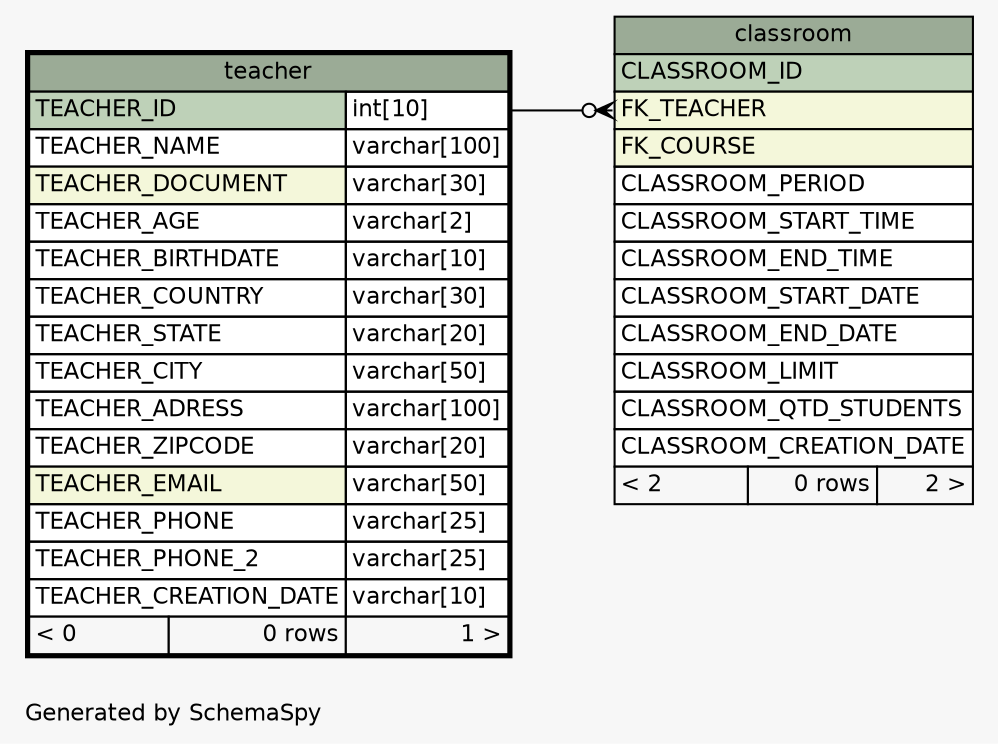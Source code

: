 // dot 7.1.0 on Windows 11 10.0
// SchemaSpy rev 590
digraph "oneDegreeRelationshipsDiagram" {
  graph [
    rankdir="RL"
    bgcolor="#f7f7f7"
    label="\nGenerated by SchemaSpy"
    labeljust="l"
    nodesep="0.18"
    ranksep="0.46"
    fontname="Helvetica"
    fontsize="11"
  ];
  node [
    fontname="Helvetica"
    fontsize="11"
    shape="plaintext"
  ];
  edge [
    arrowsize="0.8"
  ];
  "classroom":"FK_TEACHER":w -> "teacher":"TEACHER_ID.type":e [arrowhead=none dir=back arrowtail=crowodot];
  "classroom" [
    label=<
    <TABLE BORDER="0" CELLBORDER="1" CELLSPACING="0" BGCOLOR="#ffffff">
      <TR><TD COLSPAN="3" BGCOLOR="#9bab96" ALIGN="CENTER">classroom</TD></TR>
      <TR><TD PORT="CLASSROOM_ID" COLSPAN="3" BGCOLOR="#bed1b8" ALIGN="LEFT">CLASSROOM_ID</TD></TR>
      <TR><TD PORT="FK_TEACHER" COLSPAN="3" BGCOLOR="#f4f7da" ALIGN="LEFT">FK_TEACHER</TD></TR>
      <TR><TD PORT="FK_COURSE" COLSPAN="3" BGCOLOR="#f4f7da" ALIGN="LEFT">FK_COURSE</TD></TR>
      <TR><TD PORT="CLASSROOM_PERIOD" COLSPAN="3" ALIGN="LEFT">CLASSROOM_PERIOD</TD></TR>
      <TR><TD PORT="CLASSROOM_START_TIME" COLSPAN="3" ALIGN="LEFT">CLASSROOM_START_TIME</TD></TR>
      <TR><TD PORT="CLASSROOM_END_TIME" COLSPAN="3" ALIGN="LEFT">CLASSROOM_END_TIME</TD></TR>
      <TR><TD PORT="CLASSROOM_START_DATE" COLSPAN="3" ALIGN="LEFT">CLASSROOM_START_DATE</TD></TR>
      <TR><TD PORT="CLASSROOM_END_DATE" COLSPAN="3" ALIGN="LEFT">CLASSROOM_END_DATE</TD></TR>
      <TR><TD PORT="CLASSROOM_LIMIT" COLSPAN="3" ALIGN="LEFT">CLASSROOM_LIMIT</TD></TR>
      <TR><TD PORT="CLASSROOM_QTD_STUDENTS" COLSPAN="3" ALIGN="LEFT">CLASSROOM_QTD_STUDENTS</TD></TR>
      <TR><TD PORT="CLASSROOM_CREATION_DATE" COLSPAN="3" ALIGN="LEFT">CLASSROOM_CREATION_DATE</TD></TR>
      <TR><TD ALIGN="LEFT" BGCOLOR="#f7f7f7">&lt; 2</TD><TD ALIGN="RIGHT" BGCOLOR="#f7f7f7">0 rows</TD><TD ALIGN="RIGHT" BGCOLOR="#f7f7f7">2 &gt;</TD></TR>
    </TABLE>>
    URL="classroom.html"
    tooltip="classroom"
  ];
  "teacher" [
    label=<
    <TABLE BORDER="2" CELLBORDER="1" CELLSPACING="0" BGCOLOR="#ffffff">
      <TR><TD COLSPAN="3" BGCOLOR="#9bab96" ALIGN="CENTER">teacher</TD></TR>
      <TR><TD PORT="TEACHER_ID" COLSPAN="2" BGCOLOR="#bed1b8" ALIGN="LEFT">TEACHER_ID</TD><TD PORT="TEACHER_ID.type" ALIGN="LEFT">int[10]</TD></TR>
      <TR><TD PORT="TEACHER_NAME" COLSPAN="2" ALIGN="LEFT">TEACHER_NAME</TD><TD PORT="TEACHER_NAME.type" ALIGN="LEFT">varchar[100]</TD></TR>
      <TR><TD PORT="TEACHER_DOCUMENT" COLSPAN="2" BGCOLOR="#f4f7da" ALIGN="LEFT">TEACHER_DOCUMENT</TD><TD PORT="TEACHER_DOCUMENT.type" ALIGN="LEFT">varchar[30]</TD></TR>
      <TR><TD PORT="TEACHER_AGE" COLSPAN="2" ALIGN="LEFT">TEACHER_AGE</TD><TD PORT="TEACHER_AGE.type" ALIGN="LEFT">varchar[2]</TD></TR>
      <TR><TD PORT="TEACHER_BIRTHDATE" COLSPAN="2" ALIGN="LEFT">TEACHER_BIRTHDATE</TD><TD PORT="TEACHER_BIRTHDATE.type" ALIGN="LEFT">varchar[10]</TD></TR>
      <TR><TD PORT="TEACHER_COUNTRY" COLSPAN="2" ALIGN="LEFT">TEACHER_COUNTRY</TD><TD PORT="TEACHER_COUNTRY.type" ALIGN="LEFT">varchar[30]</TD></TR>
      <TR><TD PORT="TEACHER_STATE" COLSPAN="2" ALIGN="LEFT">TEACHER_STATE</TD><TD PORT="TEACHER_STATE.type" ALIGN="LEFT">varchar[20]</TD></TR>
      <TR><TD PORT="TEACHER_CITY" COLSPAN="2" ALIGN="LEFT">TEACHER_CITY</TD><TD PORT="TEACHER_CITY.type" ALIGN="LEFT">varchar[50]</TD></TR>
      <TR><TD PORT="TEACHER_ADRESS" COLSPAN="2" ALIGN="LEFT">TEACHER_ADRESS</TD><TD PORT="TEACHER_ADRESS.type" ALIGN="LEFT">varchar[100]</TD></TR>
      <TR><TD PORT="TEACHER_ZIPCODE" COLSPAN="2" ALIGN="LEFT">TEACHER_ZIPCODE</TD><TD PORT="TEACHER_ZIPCODE.type" ALIGN="LEFT">varchar[20]</TD></TR>
      <TR><TD PORT="TEACHER_EMAIL" COLSPAN="2" BGCOLOR="#f4f7da" ALIGN="LEFT">TEACHER_EMAIL</TD><TD PORT="TEACHER_EMAIL.type" ALIGN="LEFT">varchar[50]</TD></TR>
      <TR><TD PORT="TEACHER_PHONE" COLSPAN="2" ALIGN="LEFT">TEACHER_PHONE</TD><TD PORT="TEACHER_PHONE.type" ALIGN="LEFT">varchar[25]</TD></TR>
      <TR><TD PORT="TEACHER_PHONE_2" COLSPAN="2" ALIGN="LEFT">TEACHER_PHONE_2</TD><TD PORT="TEACHER_PHONE_2.type" ALIGN="LEFT">varchar[25]</TD></TR>
      <TR><TD PORT="TEACHER_CREATION_DATE" COLSPAN="2" ALIGN="LEFT">TEACHER_CREATION_DATE</TD><TD PORT="TEACHER_CREATION_DATE.type" ALIGN="LEFT">varchar[10]</TD></TR>
      <TR><TD ALIGN="LEFT" BGCOLOR="#f7f7f7">&lt; 0</TD><TD ALIGN="RIGHT" BGCOLOR="#f7f7f7">0 rows</TD><TD ALIGN="RIGHT" BGCOLOR="#f7f7f7">1 &gt;</TD></TR>
    </TABLE>>
    URL="teacher.html"
    tooltip="teacher"
  ];
}
